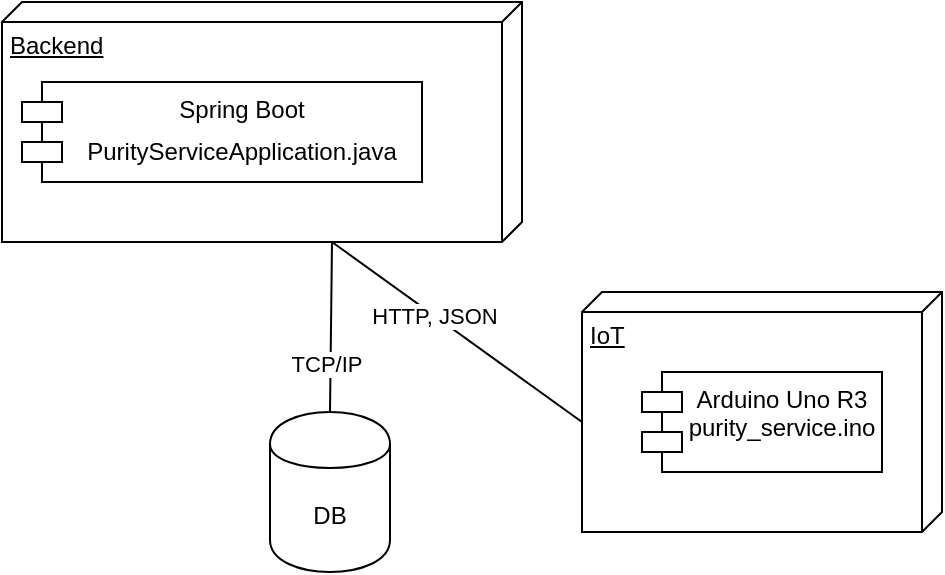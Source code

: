<mxfile version="14.6.11" type="google"><diagram id="nl5RT11roWrtY-ap7ZFA" name="Page-1"><mxGraphModel dx="716" dy="400" grid="1" gridSize="10" guides="1" tooltips="1" connect="1" arrows="1" fold="1" page="1" pageScale="1" pageWidth="827" pageHeight="1169" math="0" shadow="0"><root><mxCell id="0"/><mxCell id="1" parent="0"/><mxCell id="5WLIF3FMmypq8oVdXafm-2" value="Backend" style="verticalAlign=top;align=left;spacingTop=8;spacingLeft=2;spacingRight=12;shape=cube;size=10;direction=south;fontStyle=4;html=1;" parent="1" vertex="1"><mxGeometry x="280" y="355" width="260" height="120" as="geometry"/></mxCell><mxCell id="5WLIF3FMmypq8oVdXafm-10" style="edgeStyle=none;rounded=0;orthogonalLoop=1;jettySize=auto;html=1;exitX=0;exitY=0;exitDx=65;exitDy=180;exitPerimeter=0;entryX=0;entryY=0;entryDx=120;entryDy=95;entryPerimeter=0;endArrow=none;endFill=0;" parent="1" source="5WLIF3FMmypq8oVdXafm-9" target="5WLIF3FMmypq8oVdXafm-2" edge="1"><mxGeometry relative="1" as="geometry"/></mxCell><mxCell id="5WLIF3FMmypq8oVdXafm-11" value="HTTP, JSON" style="edgeLabel;html=1;align=center;verticalAlign=middle;resizable=0;points=[];" parent="5WLIF3FMmypq8oVdXafm-10" vertex="1" connectable="0"><mxGeometry x="0.179" relative="1" as="geometry"><mxPoint as="offset"/></mxGeometry></mxCell><mxCell id="5WLIF3FMmypq8oVdXafm-9" value="IoT" style="verticalAlign=top;align=left;spacingTop=8;spacingLeft=2;spacingRight=12;shape=cube;size=10;direction=south;fontStyle=4;html=1;" parent="1" vertex="1"><mxGeometry x="570" y="500" width="180" height="120" as="geometry"/></mxCell><mxCell id="5WLIF3FMmypq8oVdXafm-13" style="edgeStyle=none;rounded=0;orthogonalLoop=1;jettySize=auto;html=1;exitX=0.5;exitY=0;exitDx=0;exitDy=0;entryX=0;entryY=0;entryDx=120;entryDy=95;entryPerimeter=0;endArrow=none;endFill=0;" parent="1" source="5WLIF3FMmypq8oVdXafm-12" target="5WLIF3FMmypq8oVdXafm-2" edge="1"><mxGeometry relative="1" as="geometry"/></mxCell><mxCell id="5WLIF3FMmypq8oVdXafm-14" value="TCP/IP" style="edgeLabel;html=1;align=center;verticalAlign=middle;resizable=0;points=[];" parent="5WLIF3FMmypq8oVdXafm-13" vertex="1" connectable="0"><mxGeometry x="-0.422" y="3" relative="1" as="geometry"><mxPoint as="offset"/></mxGeometry></mxCell><mxCell id="5WLIF3FMmypq8oVdXafm-12" value="DB" style="shape=cylinder;whiteSpace=wrap;html=1;boundedLbl=1;backgroundOutline=1;" parent="1" vertex="1"><mxGeometry x="414" y="560" width="60" height="80" as="geometry"/></mxCell><mxCell id="5WLIF3FMmypq8oVdXafm-15" value="Spring Boot" style="shape=module;align=left;spacingLeft=20;align=center;verticalAlign=top;" parent="1" vertex="1"><mxGeometry x="290" y="395" width="200" height="50" as="geometry"/></mxCell><mxCell id="5WLIF3FMmypq8oVdXafm-16" value="PurityServiceApplication.java" style="text;html=1;strokeColor=none;fillColor=none;align=center;verticalAlign=middle;whiteSpace=wrap;rounded=0;" parent="1" vertex="1"><mxGeometry x="380" y="420" width="40" height="20" as="geometry"/></mxCell><mxCell id="L2mG51k2-Ztfodzg0-nA-2" value="Arduino Uno R3&#10;purity_service.ino" style="shape=module;align=left;spacingLeft=20;align=center;verticalAlign=top;" parent="1" vertex="1"><mxGeometry x="600" y="540" width="120" height="50" as="geometry"/></mxCell></root></mxGraphModel></diagram></mxfile>